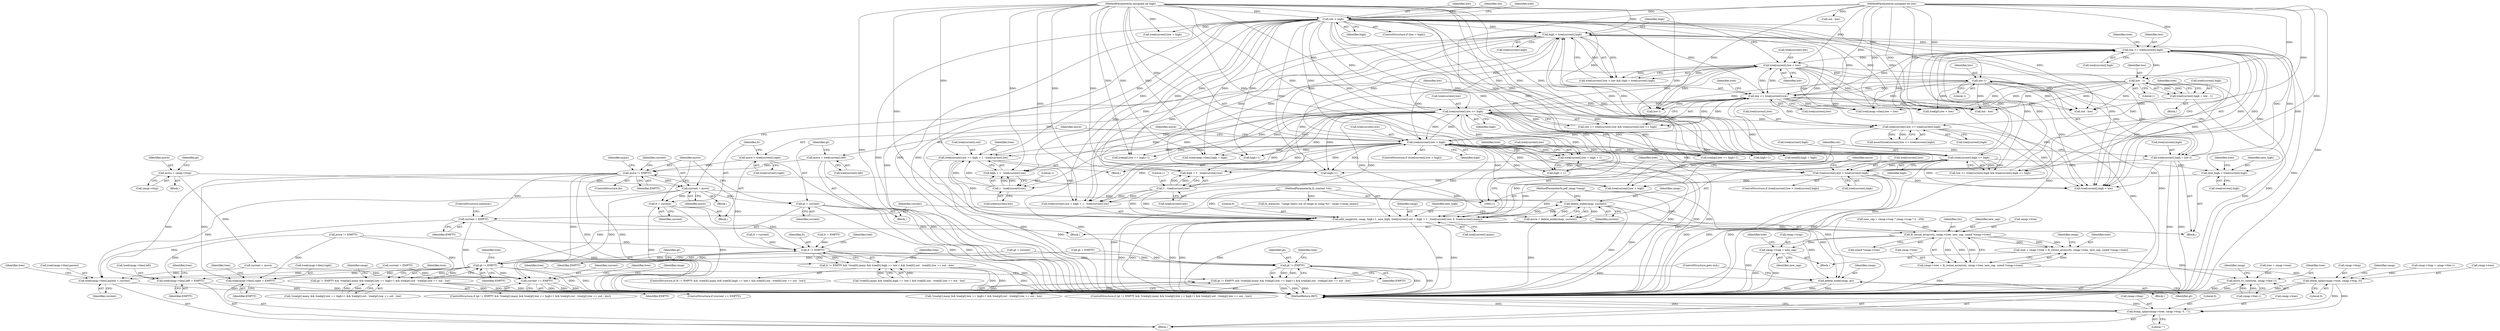 digraph "0_ghostscript_71ceebcf56e682504da22c4035b39a2d451e8ffd@API" {
"1000362" [label="(Call,move != EMPTY)"];
"1000220" [label="(Call,move = delete_node(cmap, current))"];
"1000222" [label="(Call,delete_node(cmap, current))"];
"1000303" [label="(Call,add_range(ctx, cmap, high+1, new_high, tree[current].out + high + 1 - tree[current].low, 0, tree[current].many))"];
"1000112" [label="(MethodParameterIn,fz_context *ctx)"];
"1000287" [label="(Call,new_high = tree[current].high)"];
"1000278" [label="(Call,high < tree[current].high)"];
"1000123" [label="(Call,low > high)"];
"1000114" [label="(MethodParameterIn,unsigned int low)"];
"1000115" [label="(MethodParameterIn,unsigned int high)"];
"1000175" [label="(Call,tree[current].low <= high)"];
"1000168" [label="(Call,low <= tree[current].low)"];
"1000300" [label="(Call,low-1)"];
"1000271" [label="(Call,tree[current].low < low)"];
"1000232" [label="(Call,low <= tree[current].high)"];
"1000257" [label="(Call,tree[current].low <= tree[current].high)"];
"1000247" [label="(Call,tree[current].high = low - 1)"];
"1000253" [label="(Call,low - 1)"];
"1000294" [label="(Call,tree[current].high = low-1)"];
"1000239" [label="(Call,tree[current].high <= high)"];
"1000332" [label="(Call,tree[current].low > high)"];
"1000208" [label="(Call,tree[current].low > tree[current].high)"];
"1000198" [label="(Call,tree[current].low = high + 1)"];
"1000318" [label="(Call,1 - tree[current].low)"];
"1000183" [label="(Call,tree[current].out += high + 1 - tree[current].low)"];
"1000191" [label="(Call,1 - tree[current].low)"];
"1000113" [label="(MethodParameterIn,pdf_cmap *cmap)"];
"1000163" [label="(Call,current = move)"];
"1000145" [label="(Call,move = cmap->ttop)"];
"1000362" [label="(Call,move != EMPTY)"];
"1000352" [label="(Call,move = tree[current].right)"];
"1000340" [label="(Call,move = tree[current].left)"];
"1000225" [label="(Call,current = EMPTY)"];
"1000636" [label="(Call,tree[cmap->tlen].parent = current)"];
"1000677" [label="(Call,current == EMPTY)"];
"1000412" [label="(Call,lt != EMPTY)"];
"1000411" [label="(Call,lt != EMPTY && !tree[lt].many && tree[lt].high == low-1 && tree[lt].out - tree[lt].low == out - low)"];
"1000457" [label="(Call,gt != EMPTY)"];
"1000456" [label="(Call,gt != EMPTY && !tree[gt].many && tree[gt].low == high+1 && tree[gt].out - tree[gt].low == out - low)"];
"1000504" [label="(Call,delete_node(cmap, gt))"];
"1000510" [label="(Call,gt != EMPTY)"];
"1000509" [label="(Call,gt != EMPTY && !tree[gt].many && tree[gt].low == high+1 && tree[gt].out - tree[gt].low == out - low)"];
"1000645" [label="(Call,tree[cmap->tlen].left = EMPTY)"];
"1000654" [label="(Call,tree[cmap->tlen].right = EMPTY)"];
"1000593" [label="(Call,fz_resize_array(ctx, cmap->tree, new_cap, sizeof *cmap->tree))"];
"1000587" [label="(Call,tree = cmap->tree = fz_resize_array(ctx, cmap->tree, new_cap, sizeof *cmap->tree))"];
"1000726" [label="(Call,move_to_root(tree, cmap->tlen-1))"];
"1000589" [label="(Call,cmap->tree = fz_resize_array(ctx, cmap->tree, new_cap, sizeof *cmap->tree))"];
"1000744" [label="(Call,check_splay(cmap->tree, cmap->ttop, 0))"];
"1000752" [label="(Call,dump_splay(cmap->tree, cmap->ttop, 0, \"\"))"];
"1000604" [label="(Call,cmap->tcap = new_cap)"];
"1000347" [label="(Call,gt = current)"];
"1000359" [label="(Call,lt = current)"];
"1000219" [label="(Block,)"];
"1000457" [label="(Call,gt != EMPTY)"];
"1000253" [label="(Call,low - 1)"];
"1000744" [label="(Call,check_splay(cmap->tree, cmap->ttop, 0))"];
"1000211" [label="(Identifier,tree)"];
"1000246" [label="(Block,)"];
"1000119" [label="(Block,)"];
"1000339" [label="(Block,)"];
"1000325" [label="(Literal,0)"];
"1000208" [label="(Call,tree[current].low > tree[current].high)"];
"1000609" [label="(Call,tree[cmap->tlen].low = low)"];
"1000646" [label="(Call,tree[cmap->tlen].left)"];
"1000608" [label="(Identifier,new_cap)"];
"1000756" [label="(Call,cmap->ttop)"];
"1000333" [label="(Call,tree[current].low)"];
"1000527" [label="(Call,high+1)"];
"1000224" [label="(Identifier,current)"];
"1000167" [label="(Call,low <= tree[current].low && tree[current].low <= high)"];
"1000263" [label="(Call,tree[current].high)"];
"1000201" [label="(Identifier,tree)"];
"1000134" [label="(Call,tree = cmap->tree)"];
"1000448" [label="(Call,tree[lt].high = high)"];
"1000678" [label="(Identifier,current)"];
"1000155" [label="(Call,lt = EMPTY)"];
"1000289" [label="(Call,tree[current].high)"];
"1000270" [label="(Call,tree[current].low < low && high < tree[current].high)"];
"1000645" [label="(Call,tree[cmap->tlen].left = EMPTY)"];
"1000588" [label="(Identifier,tree)"];
"1000302" [label="(Literal,1)"];
"1000124" [label="(Identifier,low)"];
"1000128" [label="(Identifier,ctx)"];
"1000209" [label="(Call,tree[current].low)"];
"1000575" [label="(Call,new_cap = cmap->tcap ? cmap->tcap * 2 : 256)"];
"1000612" [label="(Identifier,tree)"];
"1000458" [label="(Identifier,gt)"];
"1000332" [label="(Call,tree[current].low > high)"];
"1000677" [label="(Call,current == EMPTY)"];
"1000444" [label="(Call,out - low)"];
"1000272" [label="(Call,tree[current].low)"];
"1000231" [label="(Call,low <= tree[current].high && tree[current].high <= high)"];
"1000225" [label="(Call,current = EMPTY)"];
"1000285" [label="(Block,)"];
"1000331" [label="(ControlStructure,if (tree[current].low > high))"];
"1000342" [label="(Call,tree[current].left)"];
"1000361" [label="(Identifier,current)"];
"1000257" [label="(Call,tree[current].low <= tree[current].high)"];
"1000112" [label="(MethodParameterIn,fz_context *ctx)"];
"1000489" [label="(Call,out - low)"];
"1000338" [label="(Identifier,high)"];
"1000657" [label="(Identifier,tree)"];
"1000761" [label="(MethodReturn,RET)"];
"1000590" [label="(Call,cmap->tree)"];
"1000460" [label="(Call,!tree[gt].many && tree[gt].low == high+1 && tree[gt].out - tree[gt].low == out - low)"];
"1000151" [label="(Call,gt = EMPTY)"];
"1000306" [label="(Call,high+1)"];
"1000388" [label="(Call,gt = current)"];
"1000193" [label="(Call,tree[current].low)"];
"1000604" [label="(Call,cmap->tcap = new_cap)"];
"1000369" [label="(Call,current = move)"];
"1000297" [label="(Identifier,tree)"];
"1000690" [label="(Identifier,tree)"];
"1000760" [label="(Literal,\"\")"];
"1000169" [label="(Identifier,low)"];
"1000294" [label="(Call,tree[current].high = low-1)"];
"1000748" [label="(Call,cmap->ttop)"];
"1000451" [label="(Identifier,tree)"];
"1000125" [label="(Identifier,high)"];
"1000288" [label="(Identifier,new_high)"];
"1000637" [label="(Call,tree[cmap->tlen].parent)"];
"1000662" [label="(Identifier,EMPTY)"];
"1000568" [label="(Identifier,cmap)"];
"1000115" [label="(MethodParameterIn,unsigned int high)"];
"1000589" [label="(Call,cmap->tree = fz_resize_array(ctx, cmap->tree, new_cap, sizeof *cmap->tree))"];
"1000728" [label="(Call,cmap->tlen-1)"];
"1000226" [label="(Identifier,current)"];
"1000280" [label="(Call,tree[current].high)"];
"1000176" [label="(Call,tree[current].low)"];
"1000352" [label="(Call,move = tree[current].right)"];
"1000301" [label="(Identifier,low)"];
"1000287" [label="(Call,new_high = tree[current].high)"];
"1000754" [label="(Identifier,cmap)"];
"1000248" [label="(Call,tree[current].high)"];
"1000123" [label="(Call,low > high)"];
"1000354" [label="(Call,tree[current].right)"];
"1000549" [label="(Identifier,tree)"];
"1000184" [label="(Call,tree[current].out)"];
"1000507" [label="(ControlStructure,goto exit;)"];
"1000318" [label="(Call,1 - tree[current].low)"];
"1000727" [label="(Identifier,tree)"];
"1000351" [label="(Block,)"];
"1000513" [label="(Call,!tree[gt].many && tree[gt].low == high+1 && tree[gt].out - tree[gt].low == out - low)"];
"1000726" [label="(Call,move_to_root(tree, cmap->tlen-1))"];
"1000305" [label="(Identifier,cmap)"];
"1000353" [label="(Identifier,move)"];
"1000214" [label="(Call,tree[current].high)"];
"1000682" [label="(Identifier,cmap)"];
"1000464" [label="(Identifier,tree)"];
"1000335" [label="(Identifier,tree)"];
"1000255" [label="(Literal,1)"];
"1000183" [label="(Call,tree[current].out += high + 1 - tree[current].low)"];
"1000232" [label="(Call,low <= tree[current].high)"];
"1000687" [label="(Call,tree[current].low > high)"];
"1000113" [label="(MethodParameterIn,pdf_cmap *cmap)"];
"1000271" [label="(Call,tree[current].low < low)"];
"1000310" [label="(Call,tree[current].out + high + 1 - tree[current].low)"];
"1000512" [label="(Identifier,EMPTY)"];
"1000254" [label="(Identifier,low)"];
"1000594" [label="(Identifier,ctx)"];
"1000165" [label="(Identifier,move)"];
"1000468" [label="(Call,tree[gt].low == high+1)"];
"1000295" [label="(Call,tree[current].high)"];
"1000598" [label="(Identifier,new_cap)"];
"1000648" [label="(Identifier,tree)"];
"1000599" [label="(Call,sizeof *cmap->tree)"];
"1000300" [label="(Call,low-1)"];
"1000320" [label="(Call,tree[current].low)"];
"1000412" [label="(Call,lt != EMPTY)"];
"1000751" [label="(Literal,0)"];
"1000162" [label="(Block,)"];
"1000419" [label="(Identifier,tree)"];
"1000759" [label="(Literal,0)"];
"1000605" [label="(Call,cmap->tcap)"];
"1000363" [label="(Identifier,move)"];
"1000504" [label="(Call,delete_node(cmap, gt))"];
"1000606" [label="(Identifier,cmap)"];
"1000618" [label="(Call,tree[cmap->tlen].high = high)"];
"1000326" [label="(Call,tree[current].many)"];
"1000122" [label="(ControlStructure,if (low > high))"];
"1000247" [label="(Call,tree[current].high = low - 1)"];
"1000189" [label="(Call,high + 1 - tree[current].low)"];
"1000303" [label="(Call,add_range(ctx, cmap, high+1, new_high, tree[current].out + high + 1 - tree[current].low, 0, tree[current].many))"];
"1000240" [label="(Call,tree[current].high)"];
"1000414" [label="(Identifier,EMPTY)"];
"1000260" [label="(Identifier,tree)"];
"1000147" [label="(Call,cmap->ttop)"];
"1000735" [label="(Identifier,cmap)"];
"1000595" [label="(Call,cmap->tree)"];
"1000242" [label="(Identifier,tree)"];
"1000517" [label="(Identifier,tree)"];
"1000168" [label="(Call,low <= tree[current].low)"];
"1000456" [label="(Call,gt != EMPTY && !tree[gt].many && tree[gt].low == high+1 && tree[gt].out - tree[gt].low == out - low)"];
"1000222" [label="(Call,delete_node(cmap, current))"];
"1000340" [label="(Call,move = tree[current].left)"];
"1000373" [label="(Call,tree[current].low > high)"];
"1000474" [label="(Call,high+1)"];
"1000753" [label="(Call,cmap->tree)"];
"1000191" [label="(Call,1 - tree[current].low)"];
"1000227" [label="(Identifier,EMPTY)"];
"1000506" [label="(Identifier,gt)"];
"1000319" [label="(Literal,1)"];
"1000152" [label="(Identifier,gt)"];
"1000348" [label="(Identifier,gt)"];
"1000164" [label="(Identifier,current)"];
"1000654" [label="(Call,tree[cmap->tlen].right = EMPTY)"];
"1000127" [label="(Call,fz_warn(ctx, \"range limits out of range in cmap %s\", cmap->cmap_name))"];
"1000204" [label="(Call,high + 1)"];
"1000492" [label="(Block,)"];
"1000733" [label="(Call,cmap->ttop = cmap->tlen-1)"];
"1000708" [label="(Call,tree[current].high < low)"];
"1000360" [label="(Identifier,lt)"];
"1000239" [label="(Call,tree[current].high <= high)"];
"1000644" [label="(Identifier,current)"];
"1000221" [label="(Identifier,move)"];
"1000316" [label="(Call,high + 1 - tree[current].low)"];
"1000145" [label="(Call,move = cmap->ttop)"];
"1000347" [label="(Call,gt = current)"];
"1000459" [label="(Identifier,EMPTY)"];
"1000362" [label="(Call,move != EMPTY)"];
"1000505" [label="(Identifier,cmap)"];
"1000573" [label="(Block,)"];
"1000403" [label="(Call,move != EMPTY)"];
"1000745" [label="(Call,cmap->tree)"];
"1000199" [label="(Call,tree[current].low)"];
"1000341" [label="(Identifier,move)"];
"1000676" [label="(ControlStructure,if (current == EMPTY))"];
"1000175" [label="(Call,tree[current].low <= high)"];
"1000170" [label="(Call,tree[current].low)"];
"1000359" [label="(Call,lt = current)"];
"1000161" [label="(ControlStructure,do)"];
"1000562" [label="(Call,current = EMPTY)"];
"1000207" [label="(ControlStructure,if (tree[current].low > tree[current].high))"];
"1000510" [label="(Call,gt != EMPTY)"];
"1000163" [label="(Call,current = move)"];
"1000114" [label="(MethodParameterIn,unsigned int low)"];
"1000245" [label="(Identifier,high)"];
"1000636" [label="(Call,tree[cmap->tlen].parent = current)"];
"1000455" [label="(ControlStructure,if (gt != EMPTY && !tree[gt].many && tree[gt].low == high+1 && tree[gt].out - tree[gt].low == out - low))"];
"1000509" [label="(Call,gt != EMPTY && !tree[gt].many && tree[gt].low == high+1 && tree[gt].out - tree[gt].low == out - low)"];
"1000349" [label="(Identifier,current)"];
"1000408" [label="(Identifier,many)"];
"1000546" [label="(Call,tree[gt].low = low)"];
"1000400" [label="(Call,lt = current)"];
"1000258" [label="(Call,tree[current].low)"];
"1000511" [label="(Identifier,gt)"];
"1000364" [label="(Identifier,EMPTY)"];
"1000679" [label="(Identifier,EMPTY)"];
"1000143" [label="(Block,)"];
"1000256" [label="(Call,assert(tree[current].low <= tree[current].high))"];
"1000653" [label="(Identifier,EMPTY)"];
"1000413" [label="(Identifier,lt)"];
"1000411" [label="(Call,lt != EMPTY && !tree[lt].many && tree[lt].high == low-1 && tree[lt].out - tree[lt].low == out - low)"];
"1000593" [label="(Call,fz_resize_array(ctx, cmap->tree, new_cap, sizeof *cmap->tree))"];
"1000220" [label="(Call,move = delete_node(cmap, current))"];
"1000521" [label="(Call,tree[gt].low == high+1)"];
"1000496" [label="(Identifier,tree)"];
"1000655" [label="(Call,tree[cmap->tlen].right)"];
"1000542" [label="(Call,out - low)"];
"1000410" [label="(ControlStructure,if (lt != EMPTY && !tree[lt].many && tree[lt].high == low-1 && tree[lt].out - tree[lt].low == out - low))"];
"1000135" [label="(Identifier,tree)"];
"1000198" [label="(Call,tree[current].low = high + 1)"];
"1000429" [label="(Call,low-1)"];
"1000181" [label="(Identifier,high)"];
"1000233" [label="(Identifier,low)"];
"1000587" [label="(Call,tree = cmap->tree = fz_resize_array(ctx, cmap->tree, new_cap, sizeof *cmap->tree))"];
"1000304" [label="(Identifier,ctx)"];
"1000192" [label="(Literal,1)"];
"1000228" [label="(ControlStructure,continue;)"];
"1000415" [label="(Call,!tree[lt].many && tree[lt].high == low-1 && tree[lt].out - tree[lt].low == out - low)"];
"1000223" [label="(Identifier,cmap)"];
"1000178" [label="(Identifier,tree)"];
"1000278" [label="(Call,high < tree[current].high)"];
"1000234" [label="(Call,tree[current].high)"];
"1000182" [label="(Block,)"];
"1000666" [label="(Identifier,tree)"];
"1000508" [label="(ControlStructure,if (gt != EMPTY && !tree[gt].many && tree[gt].low == high+1 && tree[gt].out - tree[gt].low == out - low))"];
"1000279" [label="(Identifier,high)"];
"1000146" [label="(Identifier,move)"];
"1000752" [label="(Call,dump_splay(cmap->tree, cmap->ttop, 0, \"\"))"];
"1000277" [label="(Identifier,low)"];
"1000309" [label="(Identifier,new_high)"];
"1000362" -> "1000161"  [label="AST: "];
"1000362" -> "1000364"  [label="CFG: "];
"1000363" -> "1000362"  [label="AST: "];
"1000364" -> "1000362"  [label="AST: "];
"1000164" -> "1000362"  [label="CFG: "];
"1000408" -> "1000362"  [label="CFG: "];
"1000362" -> "1000761"  [label="DDG: "];
"1000362" -> "1000761"  [label="DDG: "];
"1000362" -> "1000163"  [label="DDG: "];
"1000362" -> "1000225"  [label="DDG: "];
"1000220" -> "1000362"  [label="DDG: "];
"1000352" -> "1000362"  [label="DDG: "];
"1000340" -> "1000362"  [label="DDG: "];
"1000362" -> "1000412"  [label="DDG: "];
"1000362" -> "1000645"  [label="DDG: "];
"1000362" -> "1000654"  [label="DDG: "];
"1000362" -> "1000677"  [label="DDG: "];
"1000220" -> "1000219"  [label="AST: "];
"1000220" -> "1000222"  [label="CFG: "];
"1000221" -> "1000220"  [label="AST: "];
"1000222" -> "1000220"  [label="AST: "];
"1000226" -> "1000220"  [label="CFG: "];
"1000220" -> "1000761"  [label="DDG: "];
"1000222" -> "1000220"  [label="DDG: "];
"1000222" -> "1000220"  [label="DDG: "];
"1000222" -> "1000224"  [label="CFG: "];
"1000223" -> "1000222"  [label="AST: "];
"1000224" -> "1000222"  [label="AST: "];
"1000222" -> "1000761"  [label="DDG: "];
"1000303" -> "1000222"  [label="DDG: "];
"1000113" -> "1000222"  [label="DDG: "];
"1000163" -> "1000222"  [label="DDG: "];
"1000222" -> "1000303"  [label="DDG: "];
"1000222" -> "1000504"  [label="DDG: "];
"1000303" -> "1000285"  [label="AST: "];
"1000303" -> "1000326"  [label="CFG: "];
"1000304" -> "1000303"  [label="AST: "];
"1000305" -> "1000303"  [label="AST: "];
"1000306" -> "1000303"  [label="AST: "];
"1000309" -> "1000303"  [label="AST: "];
"1000310" -> "1000303"  [label="AST: "];
"1000325" -> "1000303"  [label="AST: "];
"1000326" -> "1000303"  [label="AST: "];
"1000335" -> "1000303"  [label="CFG: "];
"1000303" -> "1000761"  [label="DDG: "];
"1000303" -> "1000761"  [label="DDG: "];
"1000303" -> "1000761"  [label="DDG: "];
"1000303" -> "1000761"  [label="DDG: "];
"1000303" -> "1000761"  [label="DDG: "];
"1000303" -> "1000761"  [label="DDG: "];
"1000303" -> "1000761"  [label="DDG: "];
"1000112" -> "1000303"  [label="DDG: "];
"1000287" -> "1000303"  [label="DDG: "];
"1000183" -> "1000303"  [label="DDG: "];
"1000115" -> "1000303"  [label="DDG: "];
"1000123" -> "1000303"  [label="DDG: "];
"1000175" -> "1000303"  [label="DDG: "];
"1000278" -> "1000303"  [label="DDG: "];
"1000332" -> "1000303"  [label="DDG: "];
"1000239" -> "1000303"  [label="DDG: "];
"1000318" -> "1000303"  [label="DDG: "];
"1000318" -> "1000303"  [label="DDG: "];
"1000113" -> "1000303"  [label="DDG: "];
"1000303" -> "1000504"  [label="DDG: "];
"1000303" -> "1000593"  [label="DDG: "];
"1000112" -> "1000111"  [label="AST: "];
"1000112" -> "1000761"  [label="DDG: "];
"1000112" -> "1000127"  [label="DDG: "];
"1000112" -> "1000593"  [label="DDG: "];
"1000287" -> "1000285"  [label="AST: "];
"1000287" -> "1000289"  [label="CFG: "];
"1000288" -> "1000287"  [label="AST: "];
"1000289" -> "1000287"  [label="AST: "];
"1000297" -> "1000287"  [label="CFG: "];
"1000278" -> "1000287"  [label="DDG: "];
"1000239" -> "1000287"  [label="DDG: "];
"1000232" -> "1000287"  [label="DDG: "];
"1000278" -> "1000270"  [label="AST: "];
"1000278" -> "1000280"  [label="CFG: "];
"1000279" -> "1000278"  [label="AST: "];
"1000280" -> "1000278"  [label="AST: "];
"1000270" -> "1000278"  [label="CFG: "];
"1000278" -> "1000761"  [label="DDG: "];
"1000278" -> "1000208"  [label="DDG: "];
"1000278" -> "1000232"  [label="DDG: "];
"1000278" -> "1000270"  [label="DDG: "];
"1000278" -> "1000270"  [label="DDG: "];
"1000123" -> "1000278"  [label="DDG: "];
"1000175" -> "1000278"  [label="DDG: "];
"1000332" -> "1000278"  [label="DDG: "];
"1000239" -> "1000278"  [label="DDG: "];
"1000239" -> "1000278"  [label="DDG: "];
"1000115" -> "1000278"  [label="DDG: "];
"1000232" -> "1000278"  [label="DDG: "];
"1000278" -> "1000306"  [label="DDG: "];
"1000278" -> "1000310"  [label="DDG: "];
"1000278" -> "1000316"  [label="DDG: "];
"1000278" -> "1000332"  [label="DDG: "];
"1000278" -> "1000708"  [label="DDG: "];
"1000123" -> "1000122"  [label="AST: "];
"1000123" -> "1000125"  [label="CFG: "];
"1000124" -> "1000123"  [label="AST: "];
"1000125" -> "1000123"  [label="AST: "];
"1000128" -> "1000123"  [label="CFG: "];
"1000135" -> "1000123"  [label="CFG: "];
"1000123" -> "1000761"  [label="DDG: "];
"1000123" -> "1000761"  [label="DDG: "];
"1000123" -> "1000761"  [label="DDG: "];
"1000114" -> "1000123"  [label="DDG: "];
"1000115" -> "1000123"  [label="DDG: "];
"1000123" -> "1000168"  [label="DDG: "];
"1000123" -> "1000175"  [label="DDG: "];
"1000123" -> "1000183"  [label="DDG: "];
"1000123" -> "1000189"  [label="DDG: "];
"1000123" -> "1000198"  [label="DDG: "];
"1000123" -> "1000204"  [label="DDG: "];
"1000123" -> "1000239"  [label="DDG: "];
"1000123" -> "1000306"  [label="DDG: "];
"1000123" -> "1000310"  [label="DDG: "];
"1000123" -> "1000316"  [label="DDG: "];
"1000123" -> "1000332"  [label="DDG: "];
"1000123" -> "1000373"  [label="DDG: "];
"1000123" -> "1000429"  [label="DDG: "];
"1000123" -> "1000448"  [label="DDG: "];
"1000123" -> "1000468"  [label="DDG: "];
"1000123" -> "1000474"  [label="DDG: "];
"1000123" -> "1000489"  [label="DDG: "];
"1000123" -> "1000521"  [label="DDG: "];
"1000123" -> "1000527"  [label="DDG: "];
"1000123" -> "1000542"  [label="DDG: "];
"1000123" -> "1000546"  [label="DDG: "];
"1000123" -> "1000609"  [label="DDG: "];
"1000123" -> "1000618"  [label="DDG: "];
"1000123" -> "1000687"  [label="DDG: "];
"1000123" -> "1000708"  [label="DDG: "];
"1000114" -> "1000111"  [label="AST: "];
"1000114" -> "1000761"  [label="DDG: "];
"1000114" -> "1000168"  [label="DDG: "];
"1000114" -> "1000232"  [label="DDG: "];
"1000114" -> "1000253"  [label="DDG: "];
"1000114" -> "1000271"  [label="DDG: "];
"1000114" -> "1000300"  [label="DDG: "];
"1000114" -> "1000429"  [label="DDG: "];
"1000114" -> "1000444"  [label="DDG: "];
"1000114" -> "1000489"  [label="DDG: "];
"1000114" -> "1000542"  [label="DDG: "];
"1000114" -> "1000546"  [label="DDG: "];
"1000114" -> "1000609"  [label="DDG: "];
"1000114" -> "1000708"  [label="DDG: "];
"1000115" -> "1000111"  [label="AST: "];
"1000115" -> "1000761"  [label="DDG: "];
"1000115" -> "1000175"  [label="DDG: "];
"1000115" -> "1000183"  [label="DDG: "];
"1000115" -> "1000189"  [label="DDG: "];
"1000115" -> "1000198"  [label="DDG: "];
"1000115" -> "1000204"  [label="DDG: "];
"1000115" -> "1000239"  [label="DDG: "];
"1000115" -> "1000306"  [label="DDG: "];
"1000115" -> "1000310"  [label="DDG: "];
"1000115" -> "1000316"  [label="DDG: "];
"1000115" -> "1000332"  [label="DDG: "];
"1000115" -> "1000373"  [label="DDG: "];
"1000115" -> "1000448"  [label="DDG: "];
"1000115" -> "1000468"  [label="DDG: "];
"1000115" -> "1000474"  [label="DDG: "];
"1000115" -> "1000521"  [label="DDG: "];
"1000115" -> "1000527"  [label="DDG: "];
"1000115" -> "1000618"  [label="DDG: "];
"1000115" -> "1000687"  [label="DDG: "];
"1000175" -> "1000167"  [label="AST: "];
"1000175" -> "1000181"  [label="CFG: "];
"1000176" -> "1000175"  [label="AST: "];
"1000181" -> "1000175"  [label="AST: "];
"1000167" -> "1000175"  [label="CFG: "];
"1000175" -> "1000167"  [label="DDG: "];
"1000175" -> "1000167"  [label="DDG: "];
"1000168" -> "1000175"  [label="DDG: "];
"1000332" -> "1000175"  [label="DDG: "];
"1000175" -> "1000183"  [label="DDG: "];
"1000175" -> "1000189"  [label="DDG: "];
"1000175" -> "1000191"  [label="DDG: "];
"1000175" -> "1000198"  [label="DDG: "];
"1000175" -> "1000204"  [label="DDG: "];
"1000175" -> "1000239"  [label="DDG: "];
"1000175" -> "1000257"  [label="DDG: "];
"1000175" -> "1000271"  [label="DDG: "];
"1000175" -> "1000306"  [label="DDG: "];
"1000175" -> "1000310"  [label="DDG: "];
"1000175" -> "1000316"  [label="DDG: "];
"1000175" -> "1000332"  [label="DDG: "];
"1000175" -> "1000448"  [label="DDG: "];
"1000175" -> "1000468"  [label="DDG: "];
"1000175" -> "1000474"  [label="DDG: "];
"1000175" -> "1000521"  [label="DDG: "];
"1000175" -> "1000527"  [label="DDG: "];
"1000175" -> "1000618"  [label="DDG: "];
"1000175" -> "1000687"  [label="DDG: "];
"1000168" -> "1000167"  [label="AST: "];
"1000168" -> "1000170"  [label="CFG: "];
"1000169" -> "1000168"  [label="AST: "];
"1000170" -> "1000168"  [label="AST: "];
"1000178" -> "1000168"  [label="CFG: "];
"1000167" -> "1000168"  [label="CFG: "];
"1000168" -> "1000761"  [label="DDG: "];
"1000168" -> "1000167"  [label="DDG: "];
"1000168" -> "1000167"  [label="DDG: "];
"1000300" -> "1000168"  [label="DDG: "];
"1000271" -> "1000168"  [label="DDG: "];
"1000253" -> "1000168"  [label="DDG: "];
"1000332" -> "1000168"  [label="DDG: "];
"1000208" -> "1000168"  [label="DDG: "];
"1000168" -> "1000191"  [label="DDG: "];
"1000168" -> "1000232"  [label="DDG: "];
"1000168" -> "1000257"  [label="DDG: "];
"1000168" -> "1000271"  [label="DDG: "];
"1000168" -> "1000429"  [label="DDG: "];
"1000168" -> "1000489"  [label="DDG: "];
"1000168" -> "1000542"  [label="DDG: "];
"1000168" -> "1000546"  [label="DDG: "];
"1000168" -> "1000609"  [label="DDG: "];
"1000168" -> "1000708"  [label="DDG: "];
"1000300" -> "1000294"  [label="AST: "];
"1000300" -> "1000302"  [label="CFG: "];
"1000301" -> "1000300"  [label="AST: "];
"1000302" -> "1000300"  [label="AST: "];
"1000294" -> "1000300"  [label="CFG: "];
"1000300" -> "1000761"  [label="DDG: "];
"1000300" -> "1000294"  [label="DDG: "];
"1000300" -> "1000294"  [label="DDG: "];
"1000271" -> "1000300"  [label="DDG: "];
"1000300" -> "1000429"  [label="DDG: "];
"1000300" -> "1000489"  [label="DDG: "];
"1000300" -> "1000542"  [label="DDG: "];
"1000300" -> "1000546"  [label="DDG: "];
"1000300" -> "1000609"  [label="DDG: "];
"1000300" -> "1000708"  [label="DDG: "];
"1000271" -> "1000270"  [label="AST: "];
"1000271" -> "1000277"  [label="CFG: "];
"1000272" -> "1000271"  [label="AST: "];
"1000277" -> "1000271"  [label="AST: "];
"1000279" -> "1000271"  [label="CFG: "];
"1000270" -> "1000271"  [label="CFG: "];
"1000271" -> "1000761"  [label="DDG: "];
"1000271" -> "1000270"  [label="DDG: "];
"1000271" -> "1000270"  [label="DDG: "];
"1000232" -> "1000271"  [label="DDG: "];
"1000271" -> "1000318"  [label="DDG: "];
"1000271" -> "1000332"  [label="DDG: "];
"1000271" -> "1000429"  [label="DDG: "];
"1000271" -> "1000489"  [label="DDG: "];
"1000271" -> "1000542"  [label="DDG: "];
"1000271" -> "1000546"  [label="DDG: "];
"1000271" -> "1000609"  [label="DDG: "];
"1000271" -> "1000708"  [label="DDG: "];
"1000232" -> "1000231"  [label="AST: "];
"1000232" -> "1000234"  [label="CFG: "];
"1000233" -> "1000232"  [label="AST: "];
"1000234" -> "1000232"  [label="AST: "];
"1000242" -> "1000232"  [label="CFG: "];
"1000231" -> "1000232"  [label="CFG: "];
"1000232" -> "1000761"  [label="DDG: "];
"1000232" -> "1000208"  [label="DDG: "];
"1000232" -> "1000231"  [label="DDG: "];
"1000232" -> "1000231"  [label="DDG: "];
"1000257" -> "1000232"  [label="DDG: "];
"1000294" -> "1000232"  [label="DDG: "];
"1000239" -> "1000232"  [label="DDG: "];
"1000208" -> "1000232"  [label="DDG: "];
"1000232" -> "1000239"  [label="DDG: "];
"1000232" -> "1000253"  [label="DDG: "];
"1000232" -> "1000708"  [label="DDG: "];
"1000257" -> "1000256"  [label="AST: "];
"1000257" -> "1000263"  [label="CFG: "];
"1000258" -> "1000257"  [label="AST: "];
"1000263" -> "1000257"  [label="AST: "];
"1000256" -> "1000257"  [label="CFG: "];
"1000257" -> "1000761"  [label="DDG: "];
"1000257" -> "1000208"  [label="DDG: "];
"1000257" -> "1000256"  [label="DDG: "];
"1000257" -> "1000256"  [label="DDG: "];
"1000247" -> "1000257"  [label="DDG: "];
"1000257" -> "1000332"  [label="DDG: "];
"1000257" -> "1000708"  [label="DDG: "];
"1000247" -> "1000246"  [label="AST: "];
"1000247" -> "1000253"  [label="CFG: "];
"1000248" -> "1000247"  [label="AST: "];
"1000253" -> "1000247"  [label="AST: "];
"1000260" -> "1000247"  [label="CFG: "];
"1000247" -> "1000761"  [label="DDG: "];
"1000253" -> "1000247"  [label="DDG: "];
"1000253" -> "1000247"  [label="DDG: "];
"1000253" -> "1000255"  [label="CFG: "];
"1000254" -> "1000253"  [label="AST: "];
"1000255" -> "1000253"  [label="AST: "];
"1000253" -> "1000761"  [label="DDG: "];
"1000253" -> "1000429"  [label="DDG: "];
"1000253" -> "1000489"  [label="DDG: "];
"1000253" -> "1000542"  [label="DDG: "];
"1000253" -> "1000546"  [label="DDG: "];
"1000253" -> "1000609"  [label="DDG: "];
"1000253" -> "1000708"  [label="DDG: "];
"1000294" -> "1000285"  [label="AST: "];
"1000295" -> "1000294"  [label="AST: "];
"1000304" -> "1000294"  [label="CFG: "];
"1000294" -> "1000761"  [label="DDG: "];
"1000294" -> "1000761"  [label="DDG: "];
"1000294" -> "1000208"  [label="DDG: "];
"1000294" -> "1000708"  [label="DDG: "];
"1000239" -> "1000231"  [label="AST: "];
"1000239" -> "1000245"  [label="CFG: "];
"1000240" -> "1000239"  [label="AST: "];
"1000245" -> "1000239"  [label="AST: "];
"1000231" -> "1000239"  [label="CFG: "];
"1000239" -> "1000761"  [label="DDG: "];
"1000239" -> "1000208"  [label="DDG: "];
"1000239" -> "1000231"  [label="DDG: "];
"1000239" -> "1000231"  [label="DDG: "];
"1000332" -> "1000239"  [label="DDG: "];
"1000239" -> "1000306"  [label="DDG: "];
"1000239" -> "1000310"  [label="DDG: "];
"1000239" -> "1000316"  [label="DDG: "];
"1000239" -> "1000332"  [label="DDG: "];
"1000239" -> "1000708"  [label="DDG: "];
"1000332" -> "1000331"  [label="AST: "];
"1000332" -> "1000338"  [label="CFG: "];
"1000333" -> "1000332"  [label="AST: "];
"1000338" -> "1000332"  [label="AST: "];
"1000341" -> "1000332"  [label="CFG: "];
"1000353" -> "1000332"  [label="CFG: "];
"1000332" -> "1000761"  [label="DDG: "];
"1000332" -> "1000761"  [label="DDG: "];
"1000332" -> "1000761"  [label="DDG: "];
"1000332" -> "1000183"  [label="DDG: "];
"1000332" -> "1000189"  [label="DDG: "];
"1000332" -> "1000198"  [label="DDG: "];
"1000332" -> "1000204"  [label="DDG: "];
"1000332" -> "1000306"  [label="DDG: "];
"1000332" -> "1000310"  [label="DDG: "];
"1000332" -> "1000316"  [label="DDG: "];
"1000208" -> "1000332"  [label="DDG: "];
"1000318" -> "1000332"  [label="DDG: "];
"1000332" -> "1000448"  [label="DDG: "];
"1000332" -> "1000468"  [label="DDG: "];
"1000332" -> "1000474"  [label="DDG: "];
"1000332" -> "1000521"  [label="DDG: "];
"1000332" -> "1000527"  [label="DDG: "];
"1000332" -> "1000618"  [label="DDG: "];
"1000332" -> "1000687"  [label="DDG: "];
"1000332" -> "1000687"  [label="DDG: "];
"1000208" -> "1000207"  [label="AST: "];
"1000208" -> "1000214"  [label="CFG: "];
"1000209" -> "1000208"  [label="AST: "];
"1000214" -> "1000208"  [label="AST: "];
"1000221" -> "1000208"  [label="CFG: "];
"1000335" -> "1000208"  [label="CFG: "];
"1000208" -> "1000761"  [label="DDG: "];
"1000208" -> "1000761"  [label="DDG: "];
"1000208" -> "1000761"  [label="DDG: "];
"1000198" -> "1000208"  [label="DDG: "];
"1000208" -> "1000687"  [label="DDG: "];
"1000208" -> "1000708"  [label="DDG: "];
"1000198" -> "1000182"  [label="AST: "];
"1000198" -> "1000204"  [label="CFG: "];
"1000199" -> "1000198"  [label="AST: "];
"1000204" -> "1000198"  [label="AST: "];
"1000211" -> "1000198"  [label="CFG: "];
"1000198" -> "1000761"  [label="DDG: "];
"1000318" -> "1000316"  [label="AST: "];
"1000318" -> "1000320"  [label="CFG: "];
"1000319" -> "1000318"  [label="AST: "];
"1000320" -> "1000318"  [label="AST: "];
"1000316" -> "1000318"  [label="CFG: "];
"1000318" -> "1000310"  [label="DDG: "];
"1000318" -> "1000310"  [label="DDG: "];
"1000318" -> "1000316"  [label="DDG: "];
"1000318" -> "1000316"  [label="DDG: "];
"1000183" -> "1000182"  [label="AST: "];
"1000183" -> "1000189"  [label="CFG: "];
"1000184" -> "1000183"  [label="AST: "];
"1000189" -> "1000183"  [label="AST: "];
"1000201" -> "1000183"  [label="CFG: "];
"1000183" -> "1000761"  [label="DDG: "];
"1000183" -> "1000761"  [label="DDG: "];
"1000191" -> "1000183"  [label="DDG: "];
"1000191" -> "1000183"  [label="DDG: "];
"1000183" -> "1000310"  [label="DDG: "];
"1000191" -> "1000189"  [label="AST: "];
"1000191" -> "1000193"  [label="CFG: "];
"1000192" -> "1000191"  [label="AST: "];
"1000193" -> "1000191"  [label="AST: "];
"1000189" -> "1000191"  [label="CFG: "];
"1000191" -> "1000189"  [label="DDG: "];
"1000191" -> "1000189"  [label="DDG: "];
"1000113" -> "1000111"  [label="AST: "];
"1000113" -> "1000761"  [label="DDG: "];
"1000113" -> "1000504"  [label="DDG: "];
"1000163" -> "1000162"  [label="AST: "];
"1000163" -> "1000165"  [label="CFG: "];
"1000164" -> "1000163"  [label="AST: "];
"1000165" -> "1000163"  [label="AST: "];
"1000169" -> "1000163"  [label="CFG: "];
"1000145" -> "1000163"  [label="DDG: "];
"1000163" -> "1000347"  [label="DDG: "];
"1000163" -> "1000359"  [label="DDG: "];
"1000163" -> "1000636"  [label="DDG: "];
"1000163" -> "1000677"  [label="DDG: "];
"1000145" -> "1000143"  [label="AST: "];
"1000145" -> "1000147"  [label="CFG: "];
"1000146" -> "1000145"  [label="AST: "];
"1000147" -> "1000145"  [label="AST: "];
"1000152" -> "1000145"  [label="CFG: "];
"1000145" -> "1000369"  [label="DDG: "];
"1000352" -> "1000351"  [label="AST: "];
"1000352" -> "1000354"  [label="CFG: "];
"1000353" -> "1000352"  [label="AST: "];
"1000354" -> "1000352"  [label="AST: "];
"1000360" -> "1000352"  [label="CFG: "];
"1000352" -> "1000761"  [label="DDG: "];
"1000340" -> "1000339"  [label="AST: "];
"1000340" -> "1000342"  [label="CFG: "];
"1000341" -> "1000340"  [label="AST: "];
"1000342" -> "1000340"  [label="AST: "];
"1000348" -> "1000340"  [label="CFG: "];
"1000340" -> "1000761"  [label="DDG: "];
"1000225" -> "1000219"  [label="AST: "];
"1000225" -> "1000227"  [label="CFG: "];
"1000226" -> "1000225"  [label="AST: "];
"1000227" -> "1000225"  [label="AST: "];
"1000228" -> "1000225"  [label="CFG: "];
"1000225" -> "1000761"  [label="DDG: "];
"1000225" -> "1000636"  [label="DDG: "];
"1000225" -> "1000677"  [label="DDG: "];
"1000636" -> "1000119"  [label="AST: "];
"1000636" -> "1000644"  [label="CFG: "];
"1000637" -> "1000636"  [label="AST: "];
"1000644" -> "1000636"  [label="AST: "];
"1000648" -> "1000636"  [label="CFG: "];
"1000636" -> "1000761"  [label="DDG: "];
"1000562" -> "1000636"  [label="DDG: "];
"1000369" -> "1000636"  [label="DDG: "];
"1000677" -> "1000676"  [label="AST: "];
"1000677" -> "1000679"  [label="CFG: "];
"1000678" -> "1000677"  [label="AST: "];
"1000679" -> "1000677"  [label="AST: "];
"1000682" -> "1000677"  [label="CFG: "];
"1000690" -> "1000677"  [label="CFG: "];
"1000677" -> "1000761"  [label="DDG: "];
"1000677" -> "1000761"  [label="DDG: "];
"1000677" -> "1000761"  [label="DDG: "];
"1000562" -> "1000677"  [label="DDG: "];
"1000369" -> "1000677"  [label="DDG: "];
"1000403" -> "1000677"  [label="DDG: "];
"1000510" -> "1000677"  [label="DDG: "];
"1000412" -> "1000411"  [label="AST: "];
"1000412" -> "1000414"  [label="CFG: "];
"1000413" -> "1000412"  [label="AST: "];
"1000414" -> "1000412"  [label="AST: "];
"1000419" -> "1000412"  [label="CFG: "];
"1000411" -> "1000412"  [label="CFG: "];
"1000412" -> "1000761"  [label="DDG: "];
"1000412" -> "1000411"  [label="DDG: "];
"1000412" -> "1000411"  [label="DDG: "];
"1000400" -> "1000412"  [label="DDG: "];
"1000359" -> "1000412"  [label="DDG: "];
"1000155" -> "1000412"  [label="DDG: "];
"1000403" -> "1000412"  [label="DDG: "];
"1000412" -> "1000457"  [label="DDG: "];
"1000412" -> "1000510"  [label="DDG: "];
"1000411" -> "1000410"  [label="AST: "];
"1000411" -> "1000415"  [label="CFG: "];
"1000415" -> "1000411"  [label="AST: "];
"1000451" -> "1000411"  [label="CFG: "];
"1000511" -> "1000411"  [label="CFG: "];
"1000411" -> "1000761"  [label="DDG: "];
"1000411" -> "1000761"  [label="DDG: "];
"1000411" -> "1000761"  [label="DDG: "];
"1000415" -> "1000411"  [label="DDG: "];
"1000415" -> "1000411"  [label="DDG: "];
"1000457" -> "1000456"  [label="AST: "];
"1000457" -> "1000459"  [label="CFG: "];
"1000458" -> "1000457"  [label="AST: "];
"1000459" -> "1000457"  [label="AST: "];
"1000464" -> "1000457"  [label="CFG: "];
"1000456" -> "1000457"  [label="CFG: "];
"1000457" -> "1000761"  [label="DDG: "];
"1000457" -> "1000761"  [label="DDG: "];
"1000457" -> "1000456"  [label="DDG: "];
"1000457" -> "1000456"  [label="DDG: "];
"1000388" -> "1000457"  [label="DDG: "];
"1000151" -> "1000457"  [label="DDG: "];
"1000347" -> "1000457"  [label="DDG: "];
"1000457" -> "1000504"  [label="DDG: "];
"1000456" -> "1000455"  [label="AST: "];
"1000456" -> "1000460"  [label="CFG: "];
"1000460" -> "1000456"  [label="AST: "];
"1000496" -> "1000456"  [label="CFG: "];
"1000507" -> "1000456"  [label="CFG: "];
"1000456" -> "1000761"  [label="DDG: "];
"1000456" -> "1000761"  [label="DDG: "];
"1000456" -> "1000761"  [label="DDG: "];
"1000460" -> "1000456"  [label="DDG: "];
"1000460" -> "1000456"  [label="DDG: "];
"1000504" -> "1000492"  [label="AST: "];
"1000504" -> "1000506"  [label="CFG: "];
"1000505" -> "1000504"  [label="AST: "];
"1000506" -> "1000504"  [label="AST: "];
"1000507" -> "1000504"  [label="CFG: "];
"1000504" -> "1000761"  [label="DDG: "];
"1000504" -> "1000761"  [label="DDG: "];
"1000504" -> "1000761"  [label="DDG: "];
"1000510" -> "1000509"  [label="AST: "];
"1000510" -> "1000512"  [label="CFG: "];
"1000511" -> "1000510"  [label="AST: "];
"1000512" -> "1000510"  [label="AST: "];
"1000517" -> "1000510"  [label="CFG: "];
"1000509" -> "1000510"  [label="CFG: "];
"1000510" -> "1000761"  [label="DDG: "];
"1000510" -> "1000761"  [label="DDG: "];
"1000510" -> "1000509"  [label="DDG: "];
"1000510" -> "1000509"  [label="DDG: "];
"1000388" -> "1000510"  [label="DDG: "];
"1000151" -> "1000510"  [label="DDG: "];
"1000347" -> "1000510"  [label="DDG: "];
"1000510" -> "1000645"  [label="DDG: "];
"1000510" -> "1000654"  [label="DDG: "];
"1000509" -> "1000508"  [label="AST: "];
"1000509" -> "1000513"  [label="CFG: "];
"1000513" -> "1000509"  [label="AST: "];
"1000549" -> "1000509"  [label="CFG: "];
"1000568" -> "1000509"  [label="CFG: "];
"1000509" -> "1000761"  [label="DDG: "];
"1000509" -> "1000761"  [label="DDG: "];
"1000509" -> "1000761"  [label="DDG: "];
"1000513" -> "1000509"  [label="DDG: "];
"1000513" -> "1000509"  [label="DDG: "];
"1000645" -> "1000119"  [label="AST: "];
"1000645" -> "1000653"  [label="CFG: "];
"1000646" -> "1000645"  [label="AST: "];
"1000653" -> "1000645"  [label="AST: "];
"1000657" -> "1000645"  [label="CFG: "];
"1000645" -> "1000761"  [label="DDG: "];
"1000403" -> "1000645"  [label="DDG: "];
"1000654" -> "1000119"  [label="AST: "];
"1000654" -> "1000662"  [label="CFG: "];
"1000655" -> "1000654"  [label="AST: "];
"1000662" -> "1000654"  [label="AST: "];
"1000666" -> "1000654"  [label="CFG: "];
"1000654" -> "1000761"  [label="DDG: "];
"1000403" -> "1000654"  [label="DDG: "];
"1000593" -> "1000589"  [label="AST: "];
"1000593" -> "1000599"  [label="CFG: "];
"1000594" -> "1000593"  [label="AST: "];
"1000595" -> "1000593"  [label="AST: "];
"1000598" -> "1000593"  [label="AST: "];
"1000599" -> "1000593"  [label="AST: "];
"1000589" -> "1000593"  [label="CFG: "];
"1000593" -> "1000761"  [label="DDG: "];
"1000593" -> "1000587"  [label="DDG: "];
"1000593" -> "1000587"  [label="DDG: "];
"1000593" -> "1000587"  [label="DDG: "];
"1000593" -> "1000589"  [label="DDG: "];
"1000593" -> "1000589"  [label="DDG: "];
"1000593" -> "1000589"  [label="DDG: "];
"1000575" -> "1000593"  [label="DDG: "];
"1000593" -> "1000604"  [label="DDG: "];
"1000587" -> "1000573"  [label="AST: "];
"1000587" -> "1000589"  [label="CFG: "];
"1000588" -> "1000587"  [label="AST: "];
"1000589" -> "1000587"  [label="AST: "];
"1000606" -> "1000587"  [label="CFG: "];
"1000589" -> "1000587"  [label="DDG: "];
"1000587" -> "1000726"  [label="DDG: "];
"1000726" -> "1000119"  [label="AST: "];
"1000726" -> "1000728"  [label="CFG: "];
"1000727" -> "1000726"  [label="AST: "];
"1000728" -> "1000726"  [label="AST: "];
"1000735" -> "1000726"  [label="CFG: "];
"1000726" -> "1000761"  [label="DDG: "];
"1000726" -> "1000761"  [label="DDG: "];
"1000134" -> "1000726"  [label="DDG: "];
"1000728" -> "1000726"  [label="DDG: "];
"1000728" -> "1000726"  [label="DDG: "];
"1000590" -> "1000589"  [label="AST: "];
"1000589" -> "1000761"  [label="DDG: "];
"1000589" -> "1000744"  [label="DDG: "];
"1000744" -> "1000119"  [label="AST: "];
"1000744" -> "1000751"  [label="CFG: "];
"1000745" -> "1000744"  [label="AST: "];
"1000748" -> "1000744"  [label="AST: "];
"1000751" -> "1000744"  [label="AST: "];
"1000754" -> "1000744"  [label="CFG: "];
"1000744" -> "1000761"  [label="DDG: "];
"1000733" -> "1000744"  [label="DDG: "];
"1000744" -> "1000752"  [label="DDG: "];
"1000744" -> "1000752"  [label="DDG: "];
"1000752" -> "1000119"  [label="AST: "];
"1000752" -> "1000760"  [label="CFG: "];
"1000753" -> "1000752"  [label="AST: "];
"1000756" -> "1000752"  [label="AST: "];
"1000759" -> "1000752"  [label="AST: "];
"1000760" -> "1000752"  [label="AST: "];
"1000761" -> "1000752"  [label="CFG: "];
"1000752" -> "1000761"  [label="DDG: "];
"1000752" -> "1000761"  [label="DDG: "];
"1000752" -> "1000761"  [label="DDG: "];
"1000604" -> "1000573"  [label="AST: "];
"1000604" -> "1000608"  [label="CFG: "];
"1000605" -> "1000604"  [label="AST: "];
"1000608" -> "1000604"  [label="AST: "];
"1000612" -> "1000604"  [label="CFG: "];
"1000604" -> "1000761"  [label="DDG: "];
"1000604" -> "1000761"  [label="DDG: "];
"1000347" -> "1000339"  [label="AST: "];
"1000347" -> "1000349"  [label="CFG: "];
"1000348" -> "1000347"  [label="AST: "];
"1000349" -> "1000347"  [label="AST: "];
"1000363" -> "1000347"  [label="CFG: "];
"1000347" -> "1000761"  [label="DDG: "];
"1000347" -> "1000761"  [label="DDG: "];
"1000359" -> "1000351"  [label="AST: "];
"1000359" -> "1000361"  [label="CFG: "];
"1000360" -> "1000359"  [label="AST: "];
"1000361" -> "1000359"  [label="AST: "];
"1000363" -> "1000359"  [label="CFG: "];
"1000359" -> "1000761"  [label="DDG: "];
"1000359" -> "1000761"  [label="DDG: "];
}
